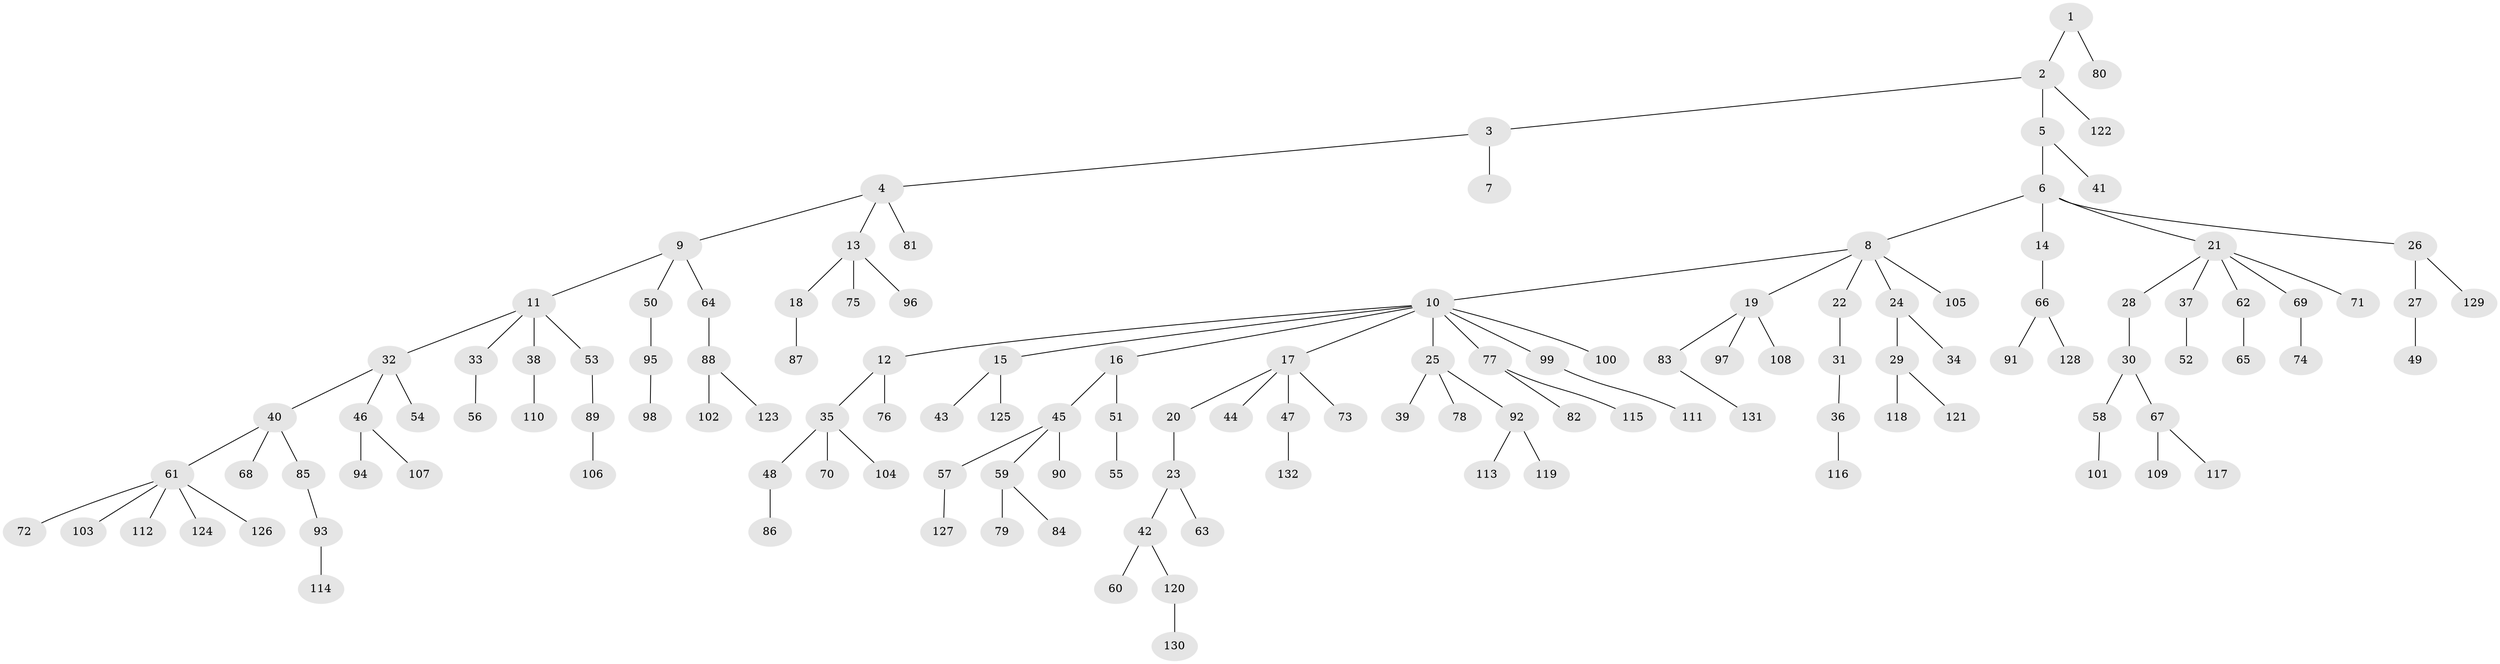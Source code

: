 // Generated by graph-tools (version 1.1) at 2025/11/02/27/25 16:11:26]
// undirected, 132 vertices, 131 edges
graph export_dot {
graph [start="1"]
  node [color=gray90,style=filled];
  1;
  2;
  3;
  4;
  5;
  6;
  7;
  8;
  9;
  10;
  11;
  12;
  13;
  14;
  15;
  16;
  17;
  18;
  19;
  20;
  21;
  22;
  23;
  24;
  25;
  26;
  27;
  28;
  29;
  30;
  31;
  32;
  33;
  34;
  35;
  36;
  37;
  38;
  39;
  40;
  41;
  42;
  43;
  44;
  45;
  46;
  47;
  48;
  49;
  50;
  51;
  52;
  53;
  54;
  55;
  56;
  57;
  58;
  59;
  60;
  61;
  62;
  63;
  64;
  65;
  66;
  67;
  68;
  69;
  70;
  71;
  72;
  73;
  74;
  75;
  76;
  77;
  78;
  79;
  80;
  81;
  82;
  83;
  84;
  85;
  86;
  87;
  88;
  89;
  90;
  91;
  92;
  93;
  94;
  95;
  96;
  97;
  98;
  99;
  100;
  101;
  102;
  103;
  104;
  105;
  106;
  107;
  108;
  109;
  110;
  111;
  112;
  113;
  114;
  115;
  116;
  117;
  118;
  119;
  120;
  121;
  122;
  123;
  124;
  125;
  126;
  127;
  128;
  129;
  130;
  131;
  132;
  1 -- 2;
  1 -- 80;
  2 -- 3;
  2 -- 5;
  2 -- 122;
  3 -- 4;
  3 -- 7;
  4 -- 9;
  4 -- 13;
  4 -- 81;
  5 -- 6;
  5 -- 41;
  6 -- 8;
  6 -- 14;
  6 -- 21;
  6 -- 26;
  8 -- 10;
  8 -- 19;
  8 -- 22;
  8 -- 24;
  8 -- 105;
  9 -- 11;
  9 -- 50;
  9 -- 64;
  10 -- 12;
  10 -- 15;
  10 -- 16;
  10 -- 17;
  10 -- 25;
  10 -- 77;
  10 -- 99;
  10 -- 100;
  11 -- 32;
  11 -- 33;
  11 -- 38;
  11 -- 53;
  12 -- 35;
  12 -- 76;
  13 -- 18;
  13 -- 75;
  13 -- 96;
  14 -- 66;
  15 -- 43;
  15 -- 125;
  16 -- 45;
  16 -- 51;
  17 -- 20;
  17 -- 44;
  17 -- 47;
  17 -- 73;
  18 -- 87;
  19 -- 83;
  19 -- 97;
  19 -- 108;
  20 -- 23;
  21 -- 28;
  21 -- 37;
  21 -- 62;
  21 -- 69;
  21 -- 71;
  22 -- 31;
  23 -- 42;
  23 -- 63;
  24 -- 29;
  24 -- 34;
  25 -- 39;
  25 -- 78;
  25 -- 92;
  26 -- 27;
  26 -- 129;
  27 -- 49;
  28 -- 30;
  29 -- 118;
  29 -- 121;
  30 -- 58;
  30 -- 67;
  31 -- 36;
  32 -- 40;
  32 -- 46;
  32 -- 54;
  33 -- 56;
  35 -- 48;
  35 -- 70;
  35 -- 104;
  36 -- 116;
  37 -- 52;
  38 -- 110;
  40 -- 61;
  40 -- 68;
  40 -- 85;
  42 -- 60;
  42 -- 120;
  45 -- 57;
  45 -- 59;
  45 -- 90;
  46 -- 94;
  46 -- 107;
  47 -- 132;
  48 -- 86;
  50 -- 95;
  51 -- 55;
  53 -- 89;
  57 -- 127;
  58 -- 101;
  59 -- 79;
  59 -- 84;
  61 -- 72;
  61 -- 103;
  61 -- 112;
  61 -- 124;
  61 -- 126;
  62 -- 65;
  64 -- 88;
  66 -- 91;
  66 -- 128;
  67 -- 109;
  67 -- 117;
  69 -- 74;
  77 -- 82;
  77 -- 115;
  83 -- 131;
  85 -- 93;
  88 -- 102;
  88 -- 123;
  89 -- 106;
  92 -- 113;
  92 -- 119;
  93 -- 114;
  95 -- 98;
  99 -- 111;
  120 -- 130;
}
